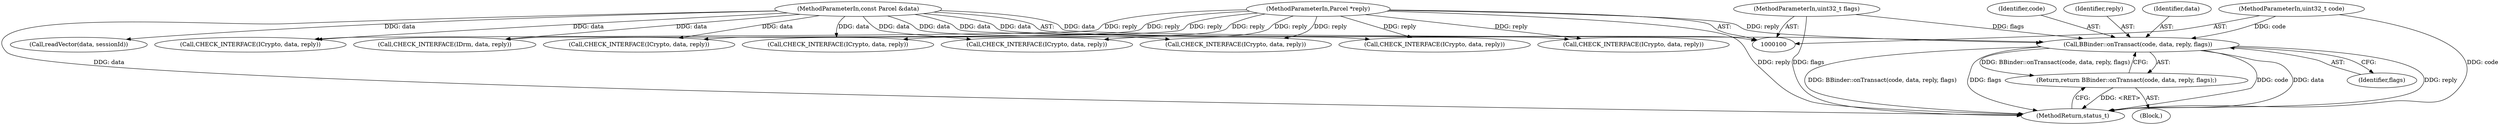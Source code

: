digraph "0_Android_22f824feac43d5758f9a70b77f2aca840ba62c3b@pointer" {
"1000478" [label="(Call,BBinder::onTransact(code, data, reply, flags))"];
"1000101" [label="(MethodParameterIn,uint32_t code)"];
"1000102" [label="(MethodParameterIn,const Parcel &data)"];
"1000103" [label="(MethodParameterIn,Parcel *reply)"];
"1000104" [label="(MethodParameterIn,uint32_t flags)"];
"1000477" [label="(Return,return BBinder::onTransact(code, data, reply, flags);)"];
"1000483" [label="(MethodReturn,status_t)"];
"1000104" [label="(MethodParameterIn,uint32_t flags)"];
"1000463" [label="(Call,CHECK_INTERFACE(IDrm, data, reply))"];
"1000479" [label="(Identifier,code)"];
"1000478" [label="(Call,BBinder::onTransact(code, data, reply, flags))"];
"1000102" [label="(MethodParameterIn,const Parcel &data)"];
"1000468" [label="(Call,readVector(data, sessionId))"];
"1000103" [label="(MethodParameterIn,Parcel *reply)"];
"1000481" [label="(Identifier,reply)"];
"1000121" [label="(Call,CHECK_INTERFACE(ICrypto, data, reply))"];
"1000444" [label="(Call,CHECK_INTERFACE(ICrypto, data, reply))"];
"1000480" [label="(Identifier,data)"];
"1000210" [label="(Call,CHECK_INTERFACE(ICrypto, data, reply))"];
"1000477" [label="(Return,return BBinder::onTransact(code, data, reply, flags);)"];
"1000185" [label="(Call,CHECK_INTERFACE(ICrypto, data, reply))"];
"1000111" [label="(Call,CHECK_INTERFACE(ICrypto, data, reply))"];
"1000195" [label="(Call,CHECK_INTERFACE(ICrypto, data, reply))"];
"1000108" [label="(Block,)"];
"1000482" [label="(Identifier,flags)"];
"1000137" [label="(Call,CHECK_INTERFACE(ICrypto, data, reply))"];
"1000101" [label="(MethodParameterIn,uint32_t code)"];
"1000478" -> "1000477"  [label="AST: "];
"1000478" -> "1000482"  [label="CFG: "];
"1000479" -> "1000478"  [label="AST: "];
"1000480" -> "1000478"  [label="AST: "];
"1000481" -> "1000478"  [label="AST: "];
"1000482" -> "1000478"  [label="AST: "];
"1000477" -> "1000478"  [label="CFG: "];
"1000478" -> "1000483"  [label="DDG: code"];
"1000478" -> "1000483"  [label="DDG: data"];
"1000478" -> "1000483"  [label="DDG: reply"];
"1000478" -> "1000483"  [label="DDG: BBinder::onTransact(code, data, reply, flags)"];
"1000478" -> "1000483"  [label="DDG: flags"];
"1000478" -> "1000477"  [label="DDG: BBinder::onTransact(code, data, reply, flags)"];
"1000101" -> "1000478"  [label="DDG: code"];
"1000102" -> "1000478"  [label="DDG: data"];
"1000103" -> "1000478"  [label="DDG: reply"];
"1000104" -> "1000478"  [label="DDG: flags"];
"1000101" -> "1000100"  [label="AST: "];
"1000101" -> "1000483"  [label="DDG: code"];
"1000102" -> "1000100"  [label="AST: "];
"1000102" -> "1000483"  [label="DDG: data"];
"1000102" -> "1000111"  [label="DDG: data"];
"1000102" -> "1000121"  [label="DDG: data"];
"1000102" -> "1000137"  [label="DDG: data"];
"1000102" -> "1000185"  [label="DDG: data"];
"1000102" -> "1000195"  [label="DDG: data"];
"1000102" -> "1000210"  [label="DDG: data"];
"1000102" -> "1000444"  [label="DDG: data"];
"1000102" -> "1000463"  [label="DDG: data"];
"1000102" -> "1000468"  [label="DDG: data"];
"1000103" -> "1000100"  [label="AST: "];
"1000103" -> "1000483"  [label="DDG: reply"];
"1000103" -> "1000111"  [label="DDG: reply"];
"1000103" -> "1000121"  [label="DDG: reply"];
"1000103" -> "1000137"  [label="DDG: reply"];
"1000103" -> "1000185"  [label="DDG: reply"];
"1000103" -> "1000195"  [label="DDG: reply"];
"1000103" -> "1000210"  [label="DDG: reply"];
"1000103" -> "1000444"  [label="DDG: reply"];
"1000103" -> "1000463"  [label="DDG: reply"];
"1000104" -> "1000100"  [label="AST: "];
"1000104" -> "1000483"  [label="DDG: flags"];
"1000477" -> "1000108"  [label="AST: "];
"1000483" -> "1000477"  [label="CFG: "];
"1000477" -> "1000483"  [label="DDG: <RET>"];
}

